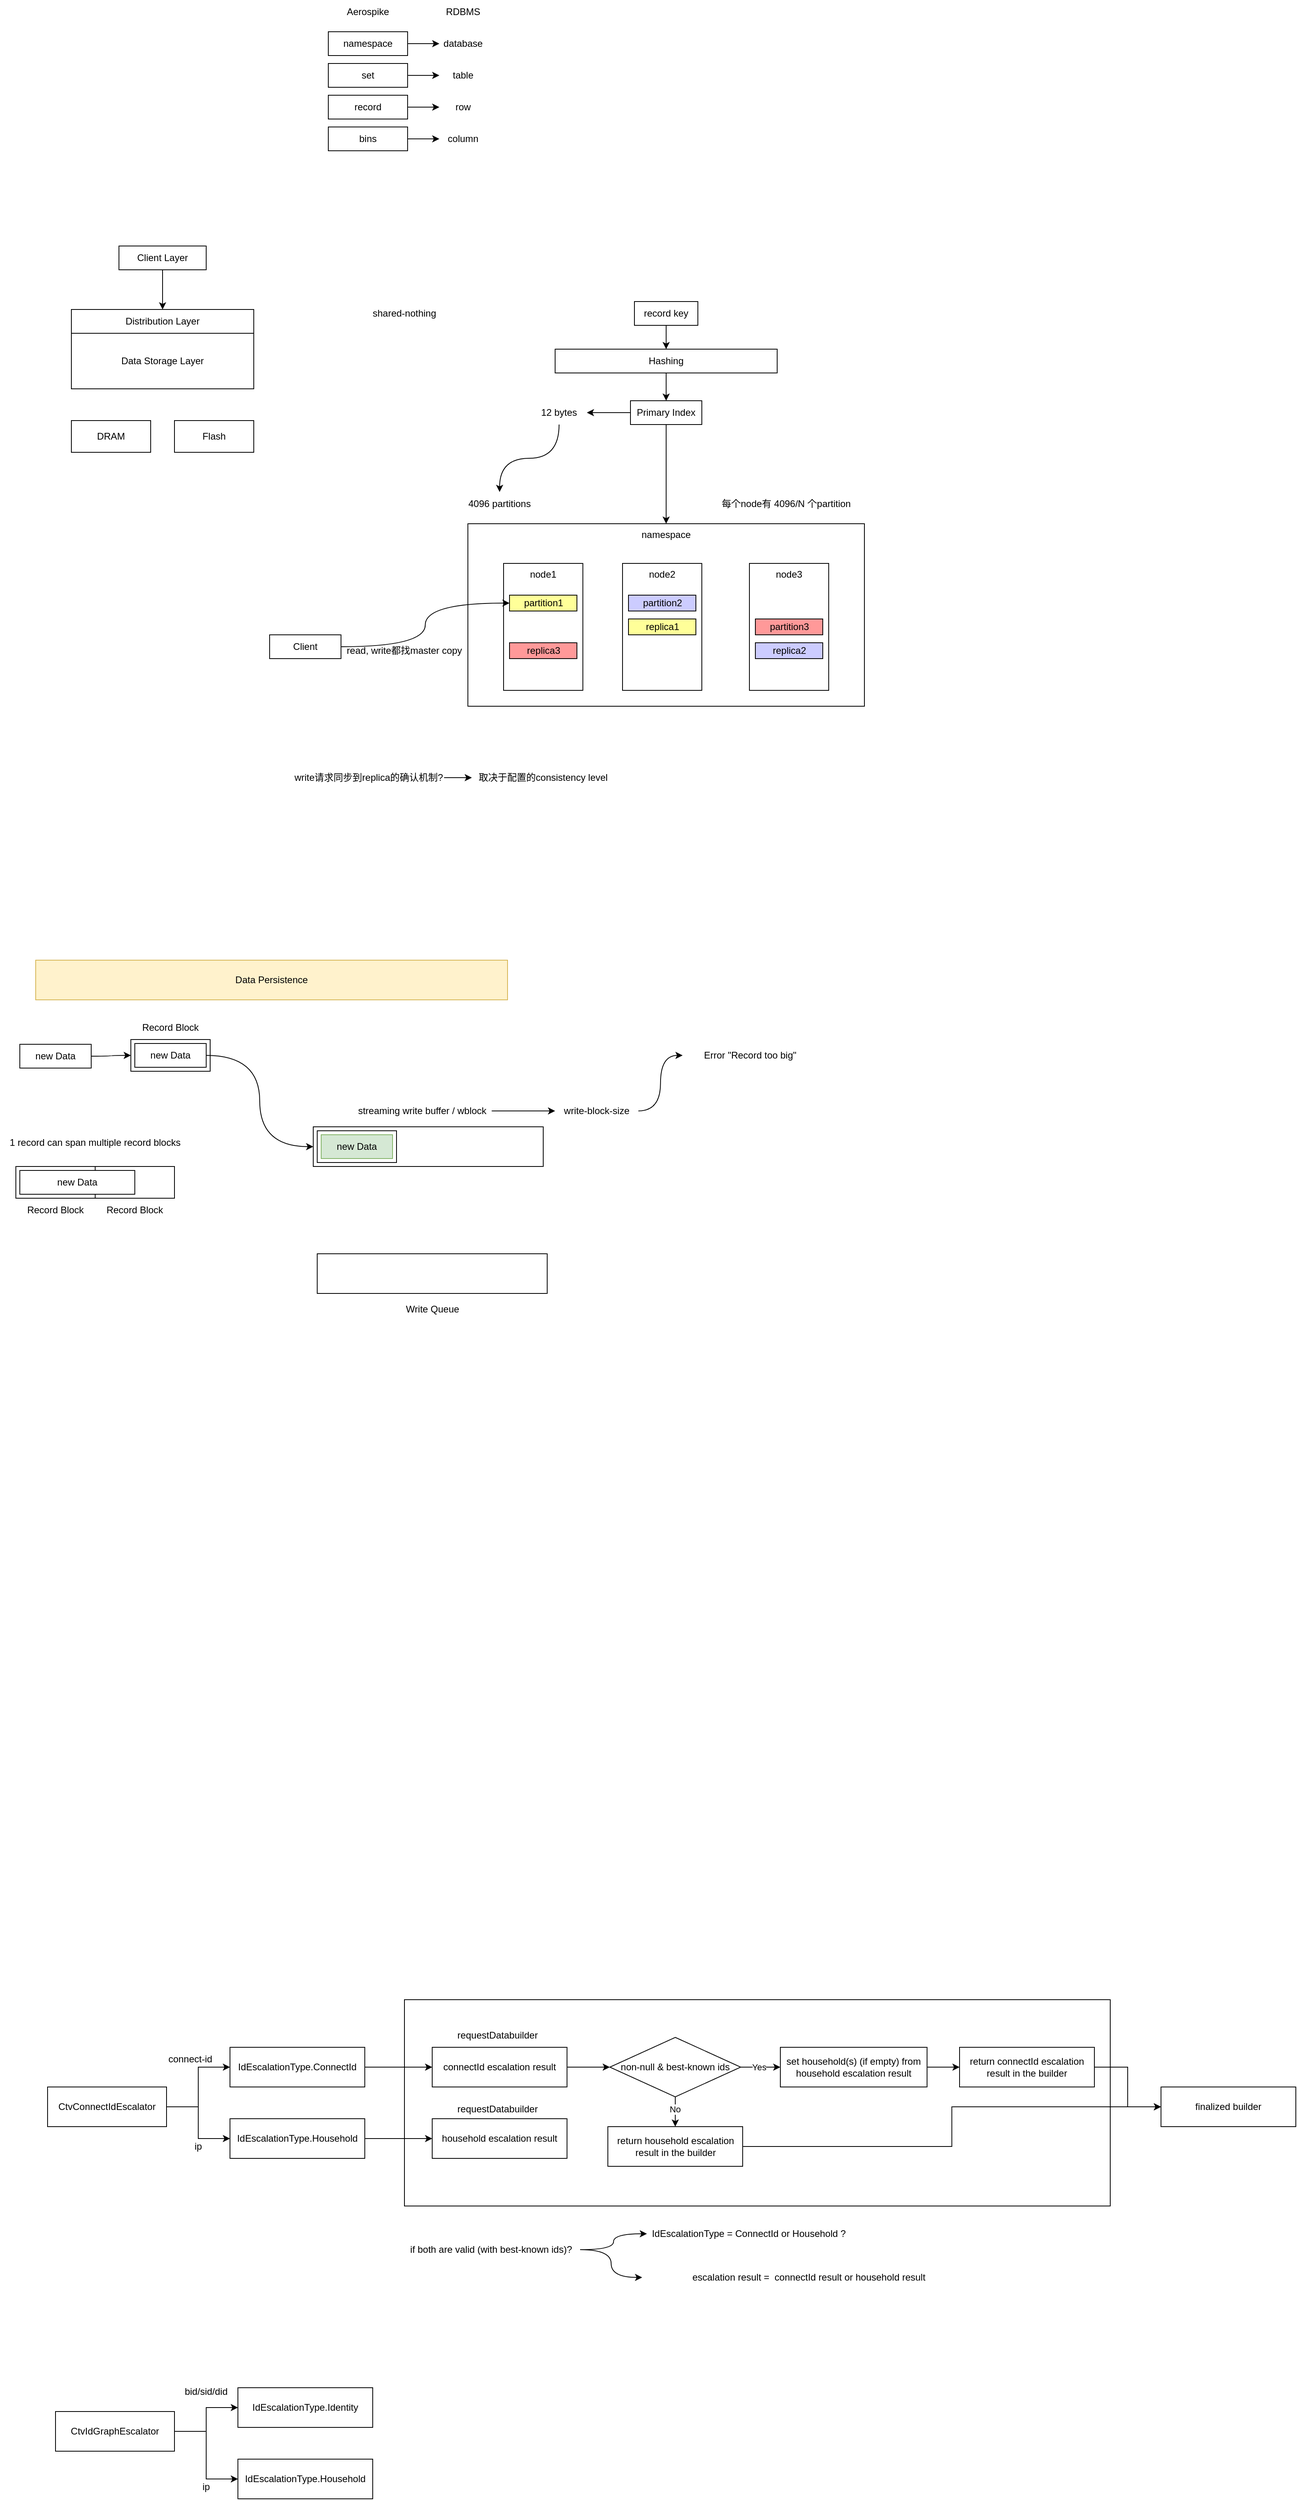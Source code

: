 <mxfile version="21.3.7" type="github">
  <diagram id="VIpjSEnUZEiX52YUSfE2" name="Page-1">
    <mxGraphModel dx="834" dy="567" grid="1" gridSize="10" guides="1" tooltips="1" connect="1" arrows="1" fold="1" page="1" pageScale="1" pageWidth="827" pageHeight="1169" math="0" shadow="0">
      <root>
        <mxCell id="0" />
        <mxCell id="1" parent="0" />
        <mxCell id="frgx9RvPd_OXrsqinzkH-47" value="" style="rounded=0;whiteSpace=wrap;html=1;" vertex="1" parent="1">
          <mxGeometry x="20" y="1510" width="100" height="40" as="geometry" />
        </mxCell>
        <mxCell id="frgx9RvPd_OXrsqinzkH-48" value="" style="rounded=0;whiteSpace=wrap;html=1;" vertex="1" parent="1">
          <mxGeometry x="120" y="1510" width="100" height="40" as="geometry" />
        </mxCell>
        <mxCell id="MGh70abkI_4qFTSz2NJ7-25" value="" style="rounded=0;whiteSpace=wrap;html=1;" parent="1" vertex="1">
          <mxGeometry x="510" y="2560" width="890" height="260" as="geometry" />
        </mxCell>
        <mxCell id="bckiXvsHs1R6UZ2XOKhw-12" value="namespace" style="rounded=0;whiteSpace=wrap;html=1;verticalAlign=top;" parent="1" vertex="1">
          <mxGeometry x="590" y="700" width="500" height="230" as="geometry" />
        </mxCell>
        <mxCell id="frgx9RvPd_OXrsqinzkH-3" style="edgeStyle=orthogonalEdgeStyle;rounded=0;orthogonalLoop=1;jettySize=auto;html=1;entryX=0.5;entryY=0;entryDx=0;entryDy=0;" edge="1" parent="1" source="nH_mzc4stf_3LNQXeq6N-1" target="nH_mzc4stf_3LNQXeq6N-2">
          <mxGeometry relative="1" as="geometry" />
        </mxCell>
        <mxCell id="nH_mzc4stf_3LNQXeq6N-1" value="Client Layer" style="rounded=0;whiteSpace=wrap;html=1;" parent="1" vertex="1">
          <mxGeometry x="150" y="350" width="110" height="30" as="geometry" />
        </mxCell>
        <mxCell id="nH_mzc4stf_3LNQXeq6N-2" value="Distribution Layer" style="rounded=0;whiteSpace=wrap;html=1;" parent="1" vertex="1">
          <mxGeometry x="90" y="430" width="230" height="30" as="geometry" />
        </mxCell>
        <mxCell id="nH_mzc4stf_3LNQXeq6N-3" value="Data Storage Layer" style="rounded=0;whiteSpace=wrap;html=1;" parent="1" vertex="1">
          <mxGeometry x="90" y="460" width="230" height="70" as="geometry" />
        </mxCell>
        <mxCell id="nH_mzc4stf_3LNQXeq6N-9" value="" style="edgeStyle=orthogonalEdgeStyle;rounded=0;orthogonalLoop=1;jettySize=auto;html=1;" parent="1" source="nH_mzc4stf_3LNQXeq6N-4" target="nH_mzc4stf_3LNQXeq6N-8" edge="1">
          <mxGeometry relative="1" as="geometry" />
        </mxCell>
        <mxCell id="nH_mzc4stf_3LNQXeq6N-4" value="namespace" style="rounded=0;whiteSpace=wrap;html=1;" parent="1" vertex="1">
          <mxGeometry x="414" y="80" width="100" height="30" as="geometry" />
        </mxCell>
        <mxCell id="nH_mzc4stf_3LNQXeq6N-11" style="edgeStyle=orthogonalEdgeStyle;rounded=0;orthogonalLoop=1;jettySize=auto;html=1;entryX=0;entryY=0.5;entryDx=0;entryDy=0;" parent="1" source="nH_mzc4stf_3LNQXeq6N-5" target="nH_mzc4stf_3LNQXeq6N-7" edge="1">
          <mxGeometry relative="1" as="geometry" />
        </mxCell>
        <mxCell id="nH_mzc4stf_3LNQXeq6N-5" value="set" style="rounded=0;whiteSpace=wrap;html=1;" parent="1" vertex="1">
          <mxGeometry x="414" y="120" width="100" height="30" as="geometry" />
        </mxCell>
        <mxCell id="nH_mzc4stf_3LNQXeq6N-13" style="edgeStyle=orthogonalEdgeStyle;rounded=0;orthogonalLoop=1;jettySize=auto;html=1;entryX=0;entryY=0.5;entryDx=0;entryDy=0;" parent="1" source="nH_mzc4stf_3LNQXeq6N-6" target="nH_mzc4stf_3LNQXeq6N-12" edge="1">
          <mxGeometry relative="1" as="geometry" />
        </mxCell>
        <mxCell id="nH_mzc4stf_3LNQXeq6N-6" value="record" style="rounded=0;whiteSpace=wrap;html=1;" parent="1" vertex="1">
          <mxGeometry x="414" y="160" width="100" height="30" as="geometry" />
        </mxCell>
        <mxCell id="nH_mzc4stf_3LNQXeq6N-7" value="table" style="text;html=1;strokeColor=none;fillColor=none;align=center;verticalAlign=middle;whiteSpace=wrap;rounded=0;" parent="1" vertex="1">
          <mxGeometry x="554" y="120" width="60" height="30" as="geometry" />
        </mxCell>
        <mxCell id="nH_mzc4stf_3LNQXeq6N-8" value="database" style="text;html=1;strokeColor=none;fillColor=none;align=center;verticalAlign=middle;whiteSpace=wrap;rounded=0;" parent="1" vertex="1">
          <mxGeometry x="554" y="80" width="60" height="30" as="geometry" />
        </mxCell>
        <mxCell id="nH_mzc4stf_3LNQXeq6N-12" value="row" style="text;html=1;strokeColor=none;fillColor=none;align=center;verticalAlign=middle;whiteSpace=wrap;rounded=0;" parent="1" vertex="1">
          <mxGeometry x="554" y="160" width="60" height="30" as="geometry" />
        </mxCell>
        <mxCell id="nH_mzc4stf_3LNQXeq6N-16" style="edgeStyle=orthogonalEdgeStyle;rounded=0;orthogonalLoop=1;jettySize=auto;html=1;" parent="1" source="nH_mzc4stf_3LNQXeq6N-14" target="nH_mzc4stf_3LNQXeq6N-15" edge="1">
          <mxGeometry relative="1" as="geometry" />
        </mxCell>
        <mxCell id="nH_mzc4stf_3LNQXeq6N-14" value="bins" style="rounded=0;whiteSpace=wrap;html=1;" parent="1" vertex="1">
          <mxGeometry x="414" y="200" width="100" height="30" as="geometry" />
        </mxCell>
        <mxCell id="nH_mzc4stf_3LNQXeq6N-15" value="column" style="text;html=1;strokeColor=none;fillColor=none;align=center;verticalAlign=middle;whiteSpace=wrap;rounded=0;" parent="1" vertex="1">
          <mxGeometry x="554" y="200" width="60" height="30" as="geometry" />
        </mxCell>
        <mxCell id="nH_mzc4stf_3LNQXeq6N-17" value="RDBMS" style="text;html=1;strokeColor=none;fillColor=none;align=center;verticalAlign=middle;whiteSpace=wrap;rounded=0;" parent="1" vertex="1">
          <mxGeometry x="554" y="40" width="60" height="30" as="geometry" />
        </mxCell>
        <mxCell id="nH_mzc4stf_3LNQXeq6N-18" value="Aerospike" style="text;html=1;strokeColor=none;fillColor=none;align=center;verticalAlign=middle;whiteSpace=wrap;rounded=0;" parent="1" vertex="1">
          <mxGeometry x="434" y="40" width="60" height="30" as="geometry" />
        </mxCell>
        <mxCell id="bckiXvsHs1R6UZ2XOKhw-2" value="shared-nothing" style="text;html=1;strokeColor=none;fillColor=none;align=center;verticalAlign=middle;whiteSpace=wrap;rounded=0;" parent="1" vertex="1">
          <mxGeometry x="460" y="420" width="100" height="30" as="geometry" />
        </mxCell>
        <mxCell id="bckiXvsHs1R6UZ2XOKhw-3" value="node1" style="rounded=0;whiteSpace=wrap;html=1;verticalAlign=top;" parent="1" vertex="1">
          <mxGeometry x="635" y="750" width="100" height="160" as="geometry" />
        </mxCell>
        <mxCell id="bckiXvsHs1R6UZ2XOKhw-7" value="node2" style="rounded=0;whiteSpace=wrap;html=1;verticalAlign=top;" parent="1" vertex="1">
          <mxGeometry x="785" y="750" width="100" height="160" as="geometry" />
        </mxCell>
        <mxCell id="bckiXvsHs1R6UZ2XOKhw-8" value="node3" style="rounded=0;whiteSpace=wrap;html=1;verticalAlign=top;" parent="1" vertex="1">
          <mxGeometry x="945" y="750" width="100" height="160" as="geometry" />
        </mxCell>
        <mxCell id="bckiXvsHs1R6UZ2XOKhw-11" value="" style="edgeStyle=orthogonalEdgeStyle;rounded=0;orthogonalLoop=1;jettySize=auto;html=1;" parent="1" source="bckiXvsHs1R6UZ2XOKhw-9" target="bckiXvsHs1R6UZ2XOKhw-10" edge="1">
          <mxGeometry relative="1" as="geometry" />
        </mxCell>
        <mxCell id="bckiXvsHs1R6UZ2XOKhw-9" value="record key" style="rounded=0;whiteSpace=wrap;html=1;" parent="1" vertex="1">
          <mxGeometry x="800" y="420" width="80" height="30" as="geometry" />
        </mxCell>
        <mxCell id="frgx9RvPd_OXrsqinzkH-6" value="" style="edgeStyle=orthogonalEdgeStyle;rounded=0;orthogonalLoop=1;jettySize=auto;html=1;" edge="1" parent="1" source="bckiXvsHs1R6UZ2XOKhw-10" target="frgx9RvPd_OXrsqinzkH-5">
          <mxGeometry relative="1" as="geometry" />
        </mxCell>
        <mxCell id="bckiXvsHs1R6UZ2XOKhw-10" value="Hashing" style="rounded=0;whiteSpace=wrap;html=1;" parent="1" vertex="1">
          <mxGeometry x="700" y="480" width="280" height="30" as="geometry" />
        </mxCell>
        <mxCell id="bckiXvsHs1R6UZ2XOKhw-25" value="partition1" style="rounded=0;whiteSpace=wrap;html=1;verticalAlign=middle;fillColor=#FFFF99;" parent="1" vertex="1">
          <mxGeometry x="642.5" y="790" width="85" height="20" as="geometry" />
        </mxCell>
        <mxCell id="bckiXvsHs1R6UZ2XOKhw-27" value="replica3" style="rounded=0;whiteSpace=wrap;html=1;verticalAlign=middle;fillColor=#FF9999;" parent="1" vertex="1">
          <mxGeometry x="642.5" y="850" width="85" height="20" as="geometry" />
        </mxCell>
        <mxCell id="bckiXvsHs1R6UZ2XOKhw-28" value="partition2" style="rounded=0;whiteSpace=wrap;html=1;verticalAlign=middle;fillColor=#CCCCFF;" parent="1" vertex="1">
          <mxGeometry x="792.5" y="790" width="85" height="20" as="geometry" />
        </mxCell>
        <mxCell id="bckiXvsHs1R6UZ2XOKhw-29" value="replica1" style="rounded=0;whiteSpace=wrap;html=1;verticalAlign=middle;fillColor=#FFFF99;" parent="1" vertex="1">
          <mxGeometry x="792.5" y="820" width="85" height="20" as="geometry" />
        </mxCell>
        <mxCell id="bckiXvsHs1R6UZ2XOKhw-35" value="partition3" style="rounded=0;whiteSpace=wrap;html=1;verticalAlign=middle;fillColor=#FF9999;" parent="1" vertex="1">
          <mxGeometry x="952.5" y="820" width="85" height="20" as="geometry" />
        </mxCell>
        <mxCell id="bckiXvsHs1R6UZ2XOKhw-36" value="replica2" style="rounded=0;whiteSpace=wrap;html=1;verticalAlign=middle;fillColor=#CCCCFF;" parent="1" vertex="1">
          <mxGeometry x="952.5" y="850" width="85" height="20" as="geometry" />
        </mxCell>
        <mxCell id="bckiXvsHs1R6UZ2XOKhw-37" value="4096 partitions" style="text;html=1;strokeColor=none;fillColor=none;align=center;verticalAlign=middle;whiteSpace=wrap;rounded=0;" parent="1" vertex="1">
          <mxGeometry x="575" y="660" width="110" height="30" as="geometry" />
        </mxCell>
        <mxCell id="MGh70abkI_4qFTSz2NJ7-10" style="edgeStyle=orthogonalEdgeStyle;rounded=0;orthogonalLoop=1;jettySize=auto;html=1;entryX=0;entryY=0.5;entryDx=0;entryDy=0;" parent="1" source="MGh70abkI_4qFTSz2NJ7-1" target="MGh70abkI_4qFTSz2NJ7-3" edge="1">
          <mxGeometry relative="1" as="geometry" />
        </mxCell>
        <mxCell id="MGh70abkI_4qFTSz2NJ7-11" style="edgeStyle=orthogonalEdgeStyle;rounded=0;orthogonalLoop=1;jettySize=auto;html=1;entryX=0;entryY=0.5;entryDx=0;entryDy=0;" parent="1" source="MGh70abkI_4qFTSz2NJ7-1" target="MGh70abkI_4qFTSz2NJ7-7" edge="1">
          <mxGeometry relative="1" as="geometry" />
        </mxCell>
        <mxCell id="MGh70abkI_4qFTSz2NJ7-1" value="CtvConnectIdEscalator" style="rounded=0;whiteSpace=wrap;html=1;" parent="1" vertex="1">
          <mxGeometry x="60" y="2670" width="150" height="50" as="geometry" />
        </mxCell>
        <mxCell id="MGh70abkI_4qFTSz2NJ7-19" style="edgeStyle=orthogonalEdgeStyle;rounded=0;orthogonalLoop=1;jettySize=auto;html=1;entryX=0;entryY=0.5;entryDx=0;entryDy=0;" parent="1" source="MGh70abkI_4qFTSz2NJ7-2" target="MGh70abkI_4qFTSz2NJ7-8" edge="1">
          <mxGeometry relative="1" as="geometry" />
        </mxCell>
        <mxCell id="MGh70abkI_4qFTSz2NJ7-20" style="edgeStyle=orthogonalEdgeStyle;rounded=0;orthogonalLoop=1;jettySize=auto;html=1;entryX=0;entryY=0.5;entryDx=0;entryDy=0;" parent="1" source="MGh70abkI_4qFTSz2NJ7-2" target="MGh70abkI_4qFTSz2NJ7-9" edge="1">
          <mxGeometry relative="1" as="geometry" />
        </mxCell>
        <mxCell id="MGh70abkI_4qFTSz2NJ7-2" value="CtvIdGraphEscalator" style="rounded=0;whiteSpace=wrap;html=1;" parent="1" vertex="1">
          <mxGeometry x="70" y="3079" width="150" height="50" as="geometry" />
        </mxCell>
        <mxCell id="MGh70abkI_4qFTSz2NJ7-14" value="" style="edgeStyle=orthogonalEdgeStyle;rounded=0;orthogonalLoop=1;jettySize=auto;html=1;" parent="1" source="MGh70abkI_4qFTSz2NJ7-3" target="MGh70abkI_4qFTSz2NJ7-12" edge="1">
          <mxGeometry relative="1" as="geometry" />
        </mxCell>
        <mxCell id="MGh70abkI_4qFTSz2NJ7-3" value="IdEscalationType.ConnectId" style="rounded=0;whiteSpace=wrap;html=1;" parent="1" vertex="1">
          <mxGeometry x="290" y="2620" width="170" height="50" as="geometry" />
        </mxCell>
        <mxCell id="MGh70abkI_4qFTSz2NJ7-15" value="" style="edgeStyle=orthogonalEdgeStyle;rounded=0;orthogonalLoop=1;jettySize=auto;html=1;" parent="1" source="MGh70abkI_4qFTSz2NJ7-7" target="MGh70abkI_4qFTSz2NJ7-13" edge="1">
          <mxGeometry relative="1" as="geometry" />
        </mxCell>
        <mxCell id="MGh70abkI_4qFTSz2NJ7-7" value="IdEscalationType.Household" style="rounded=0;whiteSpace=wrap;html=1;" parent="1" vertex="1">
          <mxGeometry x="290" y="2710" width="170" height="50" as="geometry" />
        </mxCell>
        <mxCell id="MGh70abkI_4qFTSz2NJ7-8" value="IdEscalationType.Identity" style="rounded=0;whiteSpace=wrap;html=1;" parent="1" vertex="1">
          <mxGeometry x="300" y="3049" width="170" height="50" as="geometry" />
        </mxCell>
        <mxCell id="MGh70abkI_4qFTSz2NJ7-9" value="IdEscalationType.Household" style="rounded=0;whiteSpace=wrap;html=1;" parent="1" vertex="1">
          <mxGeometry x="300" y="3139" width="170" height="50" as="geometry" />
        </mxCell>
        <mxCell id="MGh70abkI_4qFTSz2NJ7-26" style="edgeStyle=orthogonalEdgeStyle;rounded=0;orthogonalLoop=1;jettySize=auto;html=1;entryX=0;entryY=0.5;entryDx=0;entryDy=0;" parent="1" source="MGh70abkI_4qFTSz2NJ7-12" target="MGh70abkI_4qFTSz2NJ7-23" edge="1">
          <mxGeometry relative="1" as="geometry" />
        </mxCell>
        <mxCell id="MGh70abkI_4qFTSz2NJ7-12" value="connectId escalation result" style="rounded=0;whiteSpace=wrap;html=1;" parent="1" vertex="1">
          <mxGeometry x="545" y="2620" width="170" height="50" as="geometry" />
        </mxCell>
        <mxCell id="MGh70abkI_4qFTSz2NJ7-13" value="household escalation result" style="rounded=0;whiteSpace=wrap;html=1;" parent="1" vertex="1">
          <mxGeometry x="545" y="2710" width="170" height="50" as="geometry" />
        </mxCell>
        <mxCell id="MGh70abkI_4qFTSz2NJ7-16" value="connect-id" style="text;html=1;strokeColor=none;fillColor=none;align=center;verticalAlign=middle;whiteSpace=wrap;rounded=0;" parent="1" vertex="1">
          <mxGeometry x="210" y="2620" width="60" height="30" as="geometry" />
        </mxCell>
        <mxCell id="MGh70abkI_4qFTSz2NJ7-17" value="ip" style="text;html=1;strokeColor=none;fillColor=none;align=center;verticalAlign=middle;whiteSpace=wrap;rounded=0;" parent="1" vertex="1">
          <mxGeometry x="220" y="2730" width="60" height="30" as="geometry" />
        </mxCell>
        <mxCell id="MGh70abkI_4qFTSz2NJ7-18" value="bid/sid/did" style="text;html=1;strokeColor=none;fillColor=none;align=center;verticalAlign=middle;whiteSpace=wrap;rounded=0;" parent="1" vertex="1">
          <mxGeometry x="230" y="3039" width="60" height="30" as="geometry" />
        </mxCell>
        <mxCell id="MGh70abkI_4qFTSz2NJ7-21" value="ip" style="text;html=1;strokeColor=none;fillColor=none;align=center;verticalAlign=middle;whiteSpace=wrap;rounded=0;" parent="1" vertex="1">
          <mxGeometry x="230" y="3159" width="60" height="30" as="geometry" />
        </mxCell>
        <mxCell id="MGh70abkI_4qFTSz2NJ7-22" value="finalized builder" style="rounded=0;whiteSpace=wrap;html=1;" parent="1" vertex="1">
          <mxGeometry x="1464" y="2670" width="170" height="50" as="geometry" />
        </mxCell>
        <mxCell id="MGh70abkI_4qFTSz2NJ7-29" value="" style="edgeStyle=orthogonalEdgeStyle;rounded=0;orthogonalLoop=1;jettySize=auto;html=1;" parent="1" source="MGh70abkI_4qFTSz2NJ7-23" target="MGh70abkI_4qFTSz2NJ7-28" edge="1">
          <mxGeometry relative="1" as="geometry" />
        </mxCell>
        <mxCell id="MGh70abkI_4qFTSz2NJ7-30" value="Yes" style="edgeLabel;html=1;align=center;verticalAlign=middle;resizable=0;points=[];" parent="MGh70abkI_4qFTSz2NJ7-29" vertex="1" connectable="0">
          <mxGeometry x="0.015" y="1" relative="1" as="geometry">
            <mxPoint x="-3" y="1" as="offset" />
          </mxGeometry>
        </mxCell>
        <mxCell id="MGh70abkI_4qFTSz2NJ7-32" value="" style="edgeStyle=orthogonalEdgeStyle;rounded=0;orthogonalLoop=1;jettySize=auto;html=1;" parent="1" source="MGh70abkI_4qFTSz2NJ7-23" target="MGh70abkI_4qFTSz2NJ7-31" edge="1">
          <mxGeometry relative="1" as="geometry" />
        </mxCell>
        <mxCell id="MGh70abkI_4qFTSz2NJ7-33" value="No" style="edgeLabel;html=1;align=center;verticalAlign=middle;resizable=0;points=[];" parent="MGh70abkI_4qFTSz2NJ7-32" vertex="1" connectable="0">
          <mxGeometry x="-0.286" y="-1" relative="1" as="geometry">
            <mxPoint as="offset" />
          </mxGeometry>
        </mxCell>
        <mxCell id="MGh70abkI_4qFTSz2NJ7-23" value="non-null &amp;amp; best-known ids" style="rhombus;whiteSpace=wrap;html=1;" parent="1" vertex="1">
          <mxGeometry x="769" y="2607.5" width="165" height="75" as="geometry" />
        </mxCell>
        <mxCell id="MGh70abkI_4qFTSz2NJ7-44" value="" style="edgeStyle=orthogonalEdgeStyle;rounded=0;orthogonalLoop=1;jettySize=auto;html=1;" parent="1" source="MGh70abkI_4qFTSz2NJ7-28" target="MGh70abkI_4qFTSz2NJ7-37" edge="1">
          <mxGeometry relative="1" as="geometry" />
        </mxCell>
        <mxCell id="MGh70abkI_4qFTSz2NJ7-28" value="set household(s) (if empty) from household escalation result" style="rounded=0;whiteSpace=wrap;html=1;" parent="1" vertex="1">
          <mxGeometry x="984" y="2620" width="185" height="50" as="geometry" />
        </mxCell>
        <mxCell id="MGh70abkI_4qFTSz2NJ7-36" style="edgeStyle=orthogonalEdgeStyle;rounded=0;orthogonalLoop=1;jettySize=auto;html=1;" parent="1" source="MGh70abkI_4qFTSz2NJ7-31" target="MGh70abkI_4qFTSz2NJ7-22" edge="1">
          <mxGeometry relative="1" as="geometry" />
        </mxCell>
        <mxCell id="MGh70abkI_4qFTSz2NJ7-31" value="return household escalation result in the builder" style="rounded=0;whiteSpace=wrap;html=1;" parent="1" vertex="1">
          <mxGeometry x="766.5" y="2720" width="170" height="50" as="geometry" />
        </mxCell>
        <mxCell id="MGh70abkI_4qFTSz2NJ7-53" style="edgeStyle=orthogonalEdgeStyle;rounded=0;orthogonalLoop=1;jettySize=auto;html=1;entryX=0;entryY=0.5;entryDx=0;entryDy=0;" parent="1" source="MGh70abkI_4qFTSz2NJ7-37" target="MGh70abkI_4qFTSz2NJ7-22" edge="1">
          <mxGeometry relative="1" as="geometry" />
        </mxCell>
        <mxCell id="MGh70abkI_4qFTSz2NJ7-37" value="return connectId&amp;nbsp;escalation result in the builder" style="rounded=0;whiteSpace=wrap;html=1;" parent="1" vertex="1">
          <mxGeometry x="1210" y="2620" width="170" height="50" as="geometry" />
        </mxCell>
        <mxCell id="MGh70abkI_4qFTSz2NJ7-41" value="requestDatabuilder" style="text;html=1;strokeColor=none;fillColor=none;align=center;verticalAlign=middle;whiteSpace=wrap;rounded=0;" parent="1" vertex="1">
          <mxGeometry x="565" y="2590" width="125" height="30" as="geometry" />
        </mxCell>
        <mxCell id="MGh70abkI_4qFTSz2NJ7-43" value="requestDatabuilder" style="text;html=1;strokeColor=none;fillColor=none;align=center;verticalAlign=middle;whiteSpace=wrap;rounded=0;" parent="1" vertex="1">
          <mxGeometry x="565" y="2682.5" width="125" height="30" as="geometry" />
        </mxCell>
        <mxCell id="MGh70abkI_4qFTSz2NJ7-50" style="edgeStyle=orthogonalEdgeStyle;rounded=0;orthogonalLoop=1;jettySize=auto;html=1;curved=1;" parent="1" source="MGh70abkI_4qFTSz2NJ7-45" target="MGh70abkI_4qFTSz2NJ7-49" edge="1">
          <mxGeometry relative="1" as="geometry" />
        </mxCell>
        <mxCell id="MGh70abkI_4qFTSz2NJ7-52" style="edgeStyle=orthogonalEdgeStyle;rounded=0;orthogonalLoop=1;jettySize=auto;html=1;entryX=0;entryY=0.5;entryDx=0;entryDy=0;curved=1;" parent="1" source="MGh70abkI_4qFTSz2NJ7-45" target="MGh70abkI_4qFTSz2NJ7-51" edge="1">
          <mxGeometry relative="1" as="geometry" />
        </mxCell>
        <mxCell id="MGh70abkI_4qFTSz2NJ7-45" value="if both are valid (with best-known ids)?&amp;nbsp;" style="text;html=1;strokeColor=none;fillColor=none;align=center;verticalAlign=middle;whiteSpace=wrap;rounded=0;" parent="1" vertex="1">
          <mxGeometry x="510" y="2860" width="221.5" height="30" as="geometry" />
        </mxCell>
        <mxCell id="MGh70abkI_4qFTSz2NJ7-49" value="IdEscalationType = ConnectId or Household ?&amp;nbsp;" style="text;html=1;strokeColor=none;fillColor=none;align=center;verticalAlign=middle;whiteSpace=wrap;rounded=0;" parent="1" vertex="1">
          <mxGeometry x="815.75" y="2830" width="260" height="50" as="geometry" />
        </mxCell>
        <mxCell id="MGh70abkI_4qFTSz2NJ7-51" value="escalation result =&amp;nbsp; connectId result or household result" style="text;html=1;strokeColor=none;fillColor=none;align=center;verticalAlign=middle;whiteSpace=wrap;rounded=0;" parent="1" vertex="1">
          <mxGeometry x="809.75" y="2890" width="420" height="40" as="geometry" />
        </mxCell>
        <mxCell id="frgx9RvPd_OXrsqinzkH-1" value="DRAM" style="rounded=0;whiteSpace=wrap;html=1;" vertex="1" parent="1">
          <mxGeometry x="90" y="570" width="100" height="40" as="geometry" />
        </mxCell>
        <mxCell id="frgx9RvPd_OXrsqinzkH-4" value="Flash" style="rounded=0;whiteSpace=wrap;html=1;" vertex="1" parent="1">
          <mxGeometry x="220" y="570" width="100" height="40" as="geometry" />
        </mxCell>
        <mxCell id="frgx9RvPd_OXrsqinzkH-7" style="edgeStyle=orthogonalEdgeStyle;rounded=0;orthogonalLoop=1;jettySize=auto;html=1;" edge="1" parent="1" source="frgx9RvPd_OXrsqinzkH-5" target="bckiXvsHs1R6UZ2XOKhw-12">
          <mxGeometry relative="1" as="geometry" />
        </mxCell>
        <mxCell id="frgx9RvPd_OXrsqinzkH-12" value="" style="edgeStyle=orthogonalEdgeStyle;rounded=0;orthogonalLoop=1;jettySize=auto;html=1;" edge="1" parent="1" source="frgx9RvPd_OXrsqinzkH-5" target="frgx9RvPd_OXrsqinzkH-8">
          <mxGeometry relative="1" as="geometry" />
        </mxCell>
        <mxCell id="frgx9RvPd_OXrsqinzkH-5" value="Primary Index" style="rounded=0;whiteSpace=wrap;html=1;" vertex="1" parent="1">
          <mxGeometry x="795" y="545" width="90" height="30" as="geometry" />
        </mxCell>
        <mxCell id="frgx9RvPd_OXrsqinzkH-11" style="edgeStyle=orthogonalEdgeStyle;rounded=0;orthogonalLoop=1;jettySize=auto;html=1;entryX=0.5;entryY=0;entryDx=0;entryDy=0;curved=1;" edge="1" parent="1" source="frgx9RvPd_OXrsqinzkH-8" target="bckiXvsHs1R6UZ2XOKhw-37">
          <mxGeometry relative="1" as="geometry">
            <mxPoint x="560" y="620" as="targetPoint" />
          </mxGeometry>
        </mxCell>
        <mxCell id="frgx9RvPd_OXrsqinzkH-8" value="12 bytes" style="text;html=1;strokeColor=none;fillColor=none;align=center;verticalAlign=middle;whiteSpace=wrap;rounded=0;" vertex="1" parent="1">
          <mxGeometry x="670" y="545" width="70" height="30" as="geometry" />
        </mxCell>
        <mxCell id="frgx9RvPd_OXrsqinzkH-17" style="edgeStyle=orthogonalEdgeStyle;shape=connector;curved=1;rounded=0;orthogonalLoop=1;jettySize=auto;html=1;entryX=0;entryY=0.5;entryDx=0;entryDy=0;labelBackgroundColor=default;strokeColor=default;fontFamily=Helvetica;fontSize=11;fontColor=default;endArrow=classic;" edge="1" parent="1" source="frgx9RvPd_OXrsqinzkH-13" target="bckiXvsHs1R6UZ2XOKhw-25">
          <mxGeometry relative="1" as="geometry" />
        </mxCell>
        <mxCell id="frgx9RvPd_OXrsqinzkH-13" value="Client" style="rounded=0;whiteSpace=wrap;html=1;" vertex="1" parent="1">
          <mxGeometry x="340" y="840" width="90" height="30" as="geometry" />
        </mxCell>
        <mxCell id="frgx9RvPd_OXrsqinzkH-14" value="每个node有 4096/N 个partition" style="text;html=1;strokeColor=none;fillColor=none;align=center;verticalAlign=middle;whiteSpace=wrap;rounded=0;" vertex="1" parent="1">
          <mxGeometry x="907.25" y="660" width="168.5" height="30" as="geometry" />
        </mxCell>
        <mxCell id="frgx9RvPd_OXrsqinzkH-15" value="read, write都找master copy" style="text;html=1;strokeColor=none;fillColor=none;align=center;verticalAlign=middle;whiteSpace=wrap;rounded=0;" vertex="1" parent="1">
          <mxGeometry x="425" y="850" width="170" height="20" as="geometry" />
        </mxCell>
        <mxCell id="frgx9RvPd_OXrsqinzkH-21" value="" style="edgeStyle=orthogonalEdgeStyle;shape=connector;curved=1;rounded=0;orthogonalLoop=1;jettySize=auto;html=1;labelBackgroundColor=default;strokeColor=default;fontFamily=Helvetica;fontSize=11;fontColor=default;endArrow=classic;" edge="1" parent="1" source="frgx9RvPd_OXrsqinzkH-19" target="frgx9RvPd_OXrsqinzkH-20">
          <mxGeometry relative="1" as="geometry" />
        </mxCell>
        <mxCell id="frgx9RvPd_OXrsqinzkH-19" value="write请求同步到replica的确认机制?" style="text;html=1;strokeColor=none;fillColor=none;align=center;verticalAlign=middle;whiteSpace=wrap;rounded=0;" vertex="1" parent="1">
          <mxGeometry x="370" y="1000" width="190" height="40" as="geometry" />
        </mxCell>
        <mxCell id="frgx9RvPd_OXrsqinzkH-20" value="取决于配置的consistency level" style="text;html=1;strokeColor=none;fillColor=none;align=center;verticalAlign=middle;whiteSpace=wrap;rounded=0;" vertex="1" parent="1">
          <mxGeometry x="595" y="1000" width="180" height="40" as="geometry" />
        </mxCell>
        <mxCell id="frgx9RvPd_OXrsqinzkH-22" value="Data Persistence" style="rounded=0;whiteSpace=wrap;html=1;fillColor=#fff2cc;strokeColor=#d6b656;" vertex="1" parent="1">
          <mxGeometry x="45" y="1250" width="595" height="50" as="geometry" />
        </mxCell>
        <mxCell id="frgx9RvPd_OXrsqinzkH-40" style="edgeStyle=orthogonalEdgeStyle;shape=connector;curved=1;rounded=0;orthogonalLoop=1;jettySize=auto;html=1;entryX=0;entryY=0.5;entryDx=0;entryDy=0;labelBackgroundColor=default;strokeColor=default;fontFamily=Helvetica;fontSize=11;fontColor=default;endArrow=classic;" edge="1" parent="1" source="frgx9RvPd_OXrsqinzkH-24" target="frgx9RvPd_OXrsqinzkH-36">
          <mxGeometry relative="1" as="geometry" />
        </mxCell>
        <mxCell id="frgx9RvPd_OXrsqinzkH-24" value="new Data" style="rounded=0;whiteSpace=wrap;html=1;" vertex="1" parent="1">
          <mxGeometry x="25" y="1356" width="90" height="30" as="geometry" />
        </mxCell>
        <mxCell id="frgx9RvPd_OXrsqinzkH-25" value="" style="rounded=0;whiteSpace=wrap;html=1;" vertex="1" parent="1">
          <mxGeometry x="395" y="1460" width="290" height="50" as="geometry" />
        </mxCell>
        <mxCell id="frgx9RvPd_OXrsqinzkH-41" style="edgeStyle=orthogonalEdgeStyle;shape=connector;curved=1;rounded=0;orthogonalLoop=1;jettySize=auto;html=1;labelBackgroundColor=default;strokeColor=default;fontFamily=Helvetica;fontSize=11;fontColor=default;endArrow=classic;" edge="1" parent="1" source="frgx9RvPd_OXrsqinzkH-26" target="frgx9RvPd_OXrsqinzkH-31">
          <mxGeometry relative="1" as="geometry" />
        </mxCell>
        <mxCell id="frgx9RvPd_OXrsqinzkH-26" value="streaming write buffer / wblock" style="text;html=1;strokeColor=none;fillColor=none;align=center;verticalAlign=middle;whiteSpace=wrap;rounded=0;" vertex="1" parent="1">
          <mxGeometry x="445" y="1420" width="175" height="40" as="geometry" />
        </mxCell>
        <mxCell id="frgx9RvPd_OXrsqinzkH-34" style="edgeStyle=orthogonalEdgeStyle;shape=connector;curved=1;rounded=0;orthogonalLoop=1;jettySize=auto;html=1;entryX=0;entryY=0.5;entryDx=0;entryDy=0;labelBackgroundColor=default;strokeColor=default;fontFamily=Helvetica;fontSize=11;fontColor=default;endArrow=classic;" edge="1" parent="1" source="frgx9RvPd_OXrsqinzkH-31" target="frgx9RvPd_OXrsqinzkH-33">
          <mxGeometry relative="1" as="geometry" />
        </mxCell>
        <mxCell id="frgx9RvPd_OXrsqinzkH-31" value="write-block-size" style="text;html=1;strokeColor=none;fillColor=none;align=center;verticalAlign=middle;whiteSpace=wrap;rounded=0;" vertex="1" parent="1">
          <mxGeometry x="700" y="1420" width="105" height="40" as="geometry" />
        </mxCell>
        <mxCell id="frgx9RvPd_OXrsqinzkH-33" value="Error &quot;Record too big&quot;" style="text;html=1;strokeColor=none;fillColor=none;align=center;verticalAlign=middle;whiteSpace=wrap;rounded=0;" vertex="1" parent="1">
          <mxGeometry x="860.75" y="1350" width="170" height="40" as="geometry" />
        </mxCell>
        <mxCell id="frgx9RvPd_OXrsqinzkH-36" value="" style="rounded=0;whiteSpace=wrap;html=1;" vertex="1" parent="1">
          <mxGeometry x="165" y="1350" width="100" height="40" as="geometry" />
        </mxCell>
        <mxCell id="frgx9RvPd_OXrsqinzkH-37" value="Record Block" style="text;html=1;strokeColor=none;fillColor=none;align=center;verticalAlign=middle;whiteSpace=wrap;rounded=0;" vertex="1" parent="1">
          <mxGeometry x="170" y="1320" width="90" height="30" as="geometry" />
        </mxCell>
        <mxCell id="frgx9RvPd_OXrsqinzkH-44" style="edgeStyle=orthogonalEdgeStyle;shape=connector;curved=1;rounded=0;orthogonalLoop=1;jettySize=auto;html=1;entryX=0;entryY=0.5;entryDx=0;entryDy=0;labelBackgroundColor=default;strokeColor=default;fontFamily=Helvetica;fontSize=11;fontColor=default;endArrow=classic;" edge="1" parent="1" source="frgx9RvPd_OXrsqinzkH-38" target="frgx9RvPd_OXrsqinzkH-25">
          <mxGeometry relative="1" as="geometry" />
        </mxCell>
        <mxCell id="frgx9RvPd_OXrsqinzkH-38" value="new Data" style="rounded=0;whiteSpace=wrap;html=1;" vertex="1" parent="1">
          <mxGeometry x="170" y="1355" width="90" height="30" as="geometry" />
        </mxCell>
        <mxCell id="frgx9RvPd_OXrsqinzkH-42" value="" style="rounded=0;whiteSpace=wrap;html=1;" vertex="1" parent="1">
          <mxGeometry x="400" y="1465" width="100" height="40" as="geometry" />
        </mxCell>
        <mxCell id="frgx9RvPd_OXrsqinzkH-43" value="new Data" style="rounded=0;whiteSpace=wrap;html=1;fillColor=#d5e8d4;strokeColor=#82b366;" vertex="1" parent="1">
          <mxGeometry x="405" y="1470" width="90" height="30" as="geometry" />
        </mxCell>
        <mxCell id="frgx9RvPd_OXrsqinzkH-45" value="new Data" style="rounded=0;whiteSpace=wrap;html=1;" vertex="1" parent="1">
          <mxGeometry x="25" y="1515" width="145" height="30" as="geometry" />
        </mxCell>
        <mxCell id="frgx9RvPd_OXrsqinzkH-49" value="Record Block" style="text;html=1;strokeColor=none;fillColor=none;align=center;verticalAlign=middle;whiteSpace=wrap;rounded=0;" vertex="1" parent="1">
          <mxGeometry x="25" y="1550" width="90" height="30" as="geometry" />
        </mxCell>
        <mxCell id="frgx9RvPd_OXrsqinzkH-50" value="Record Block" style="text;html=1;strokeColor=none;fillColor=none;align=center;verticalAlign=middle;whiteSpace=wrap;rounded=0;" vertex="1" parent="1">
          <mxGeometry x="125" y="1550" width="90" height="30" as="geometry" />
        </mxCell>
        <mxCell id="frgx9RvPd_OXrsqinzkH-51" value="1 record can span multiple record blocks" style="text;html=1;strokeColor=none;fillColor=none;align=center;verticalAlign=middle;whiteSpace=wrap;rounded=0;" vertex="1" parent="1">
          <mxGeometry y="1465" width="240" height="30" as="geometry" />
        </mxCell>
        <mxCell id="frgx9RvPd_OXrsqinzkH-52" value="" style="rounded=0;whiteSpace=wrap;html=1;" vertex="1" parent="1">
          <mxGeometry x="400" y="1620" width="290" height="50" as="geometry" />
        </mxCell>
        <mxCell id="frgx9RvPd_OXrsqinzkH-53" value="Write Queue" style="text;html=1;strokeColor=none;fillColor=none;align=center;verticalAlign=middle;whiteSpace=wrap;rounded=0;" vertex="1" parent="1">
          <mxGeometry x="457.5" y="1670" width="175" height="40" as="geometry" />
        </mxCell>
      </root>
    </mxGraphModel>
  </diagram>
</mxfile>
